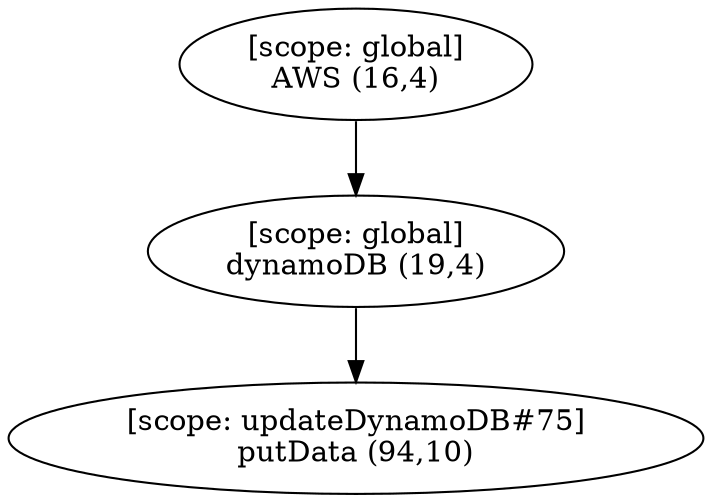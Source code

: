 digraph G {
  graph [ rankdir =TB ];
subgraph global {
  graph [ label = "Scope [global]" ];
  "[scope: global]
AWS (16,4)";
  "[scope: global]
dynamoDB (19,4)";
}

subgraph updateDynamoDB_75 {
  graph [ label = "Scope [updateDynamoDB_75]" ];
  "[scope: updateDynamoDB#75]
putData (94,10)";
}

  "[scope: global]
AWS (16,4)" -> "[scope: global]
dynamoDB (19,4)";
  "[scope: global]
dynamoDB (19,4)" -> "[scope: updateDynamoDB#75]
putData (94,10)";
}
